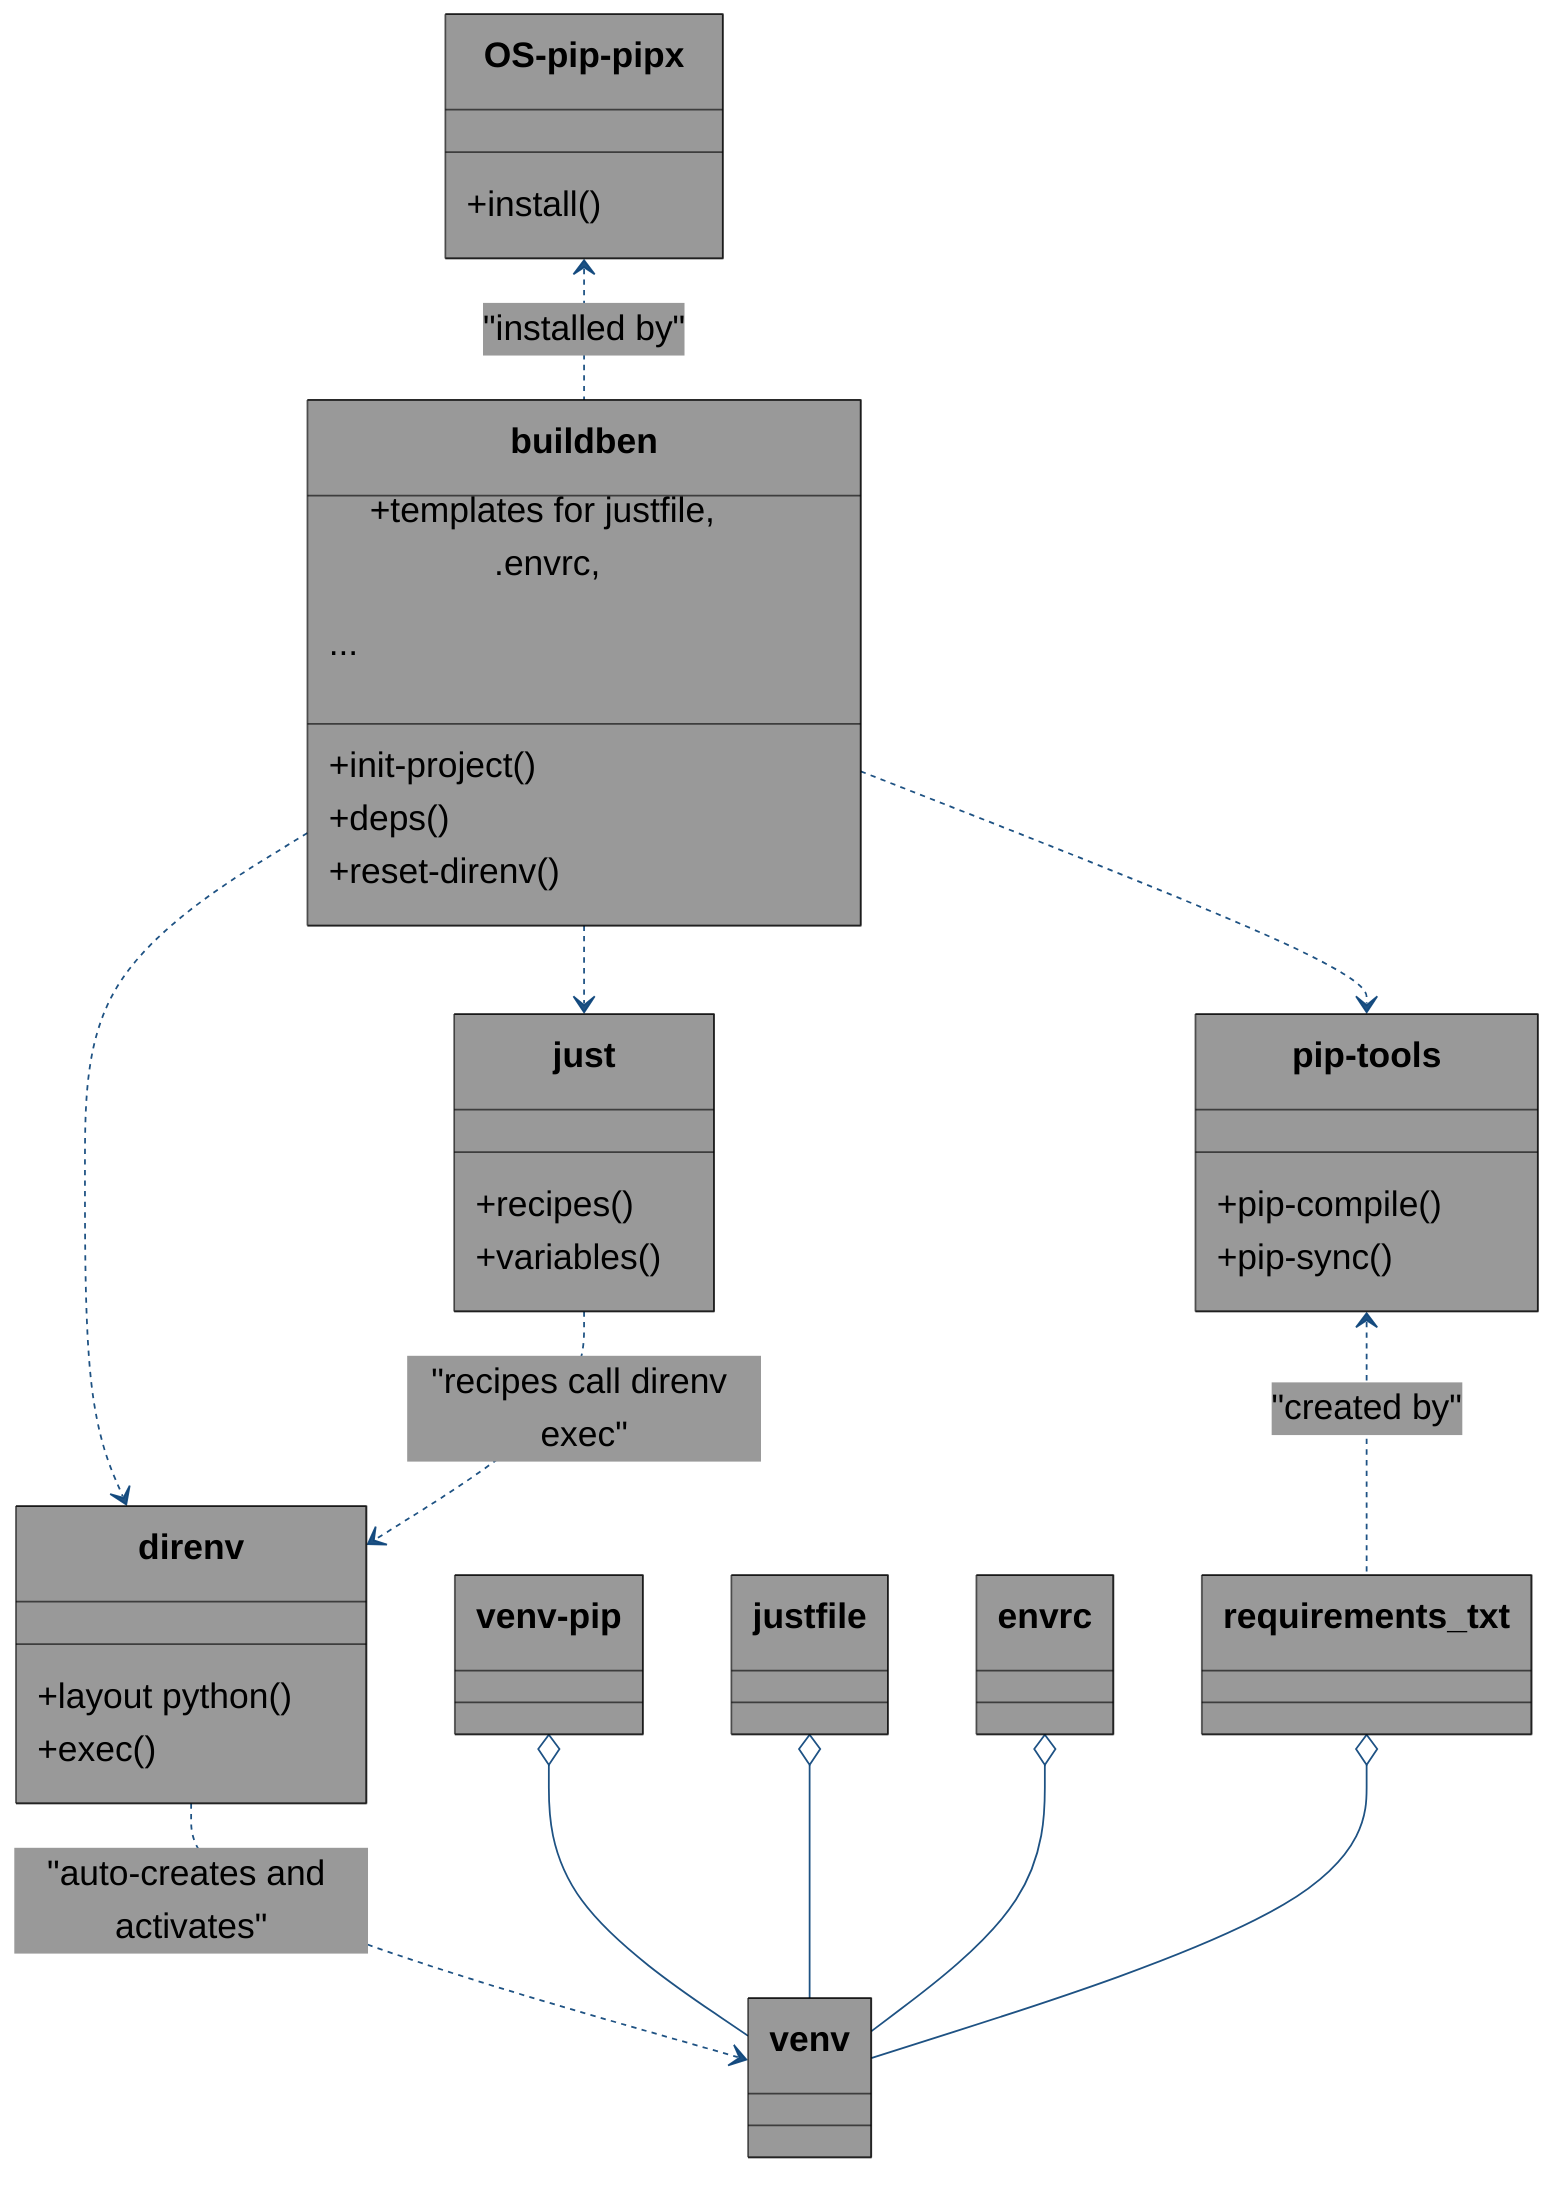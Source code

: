 ---
config:
    title: build-ben runtime helpers
    theme: base
    themeVariables:
        fontSize: 20px
        
        # Nodes
        primaryTextColor: "#000000"      # Black
        primaryColor: "#999999"          # Grey
        primaryBorderColor: "#00000099"  # Black transparent
        
        # Links
        lineColor: "#0e467bee"        # Dark Blue transparent
        secondaryColor: "#0e467b03"   # Dark Blue transparent
        
        # Subgraphs
        tertiaryTextColor: "#ffffff"  # White
        tertiaryColor: "#99999999"    # Grey transparent
        tertiaryBorderColor: "#00000000" # Fully transparent
---



classDiagram
    %% ───────────────────────────  Classes  ───────────────────────────
    
    class buildben{
        +templates for justfile, .envrc, 
        +init-project()
        +deps()
        +reset-direnv()
        ...
    }

    class direnv{
        +layout python()
        +exec()
    }

    class pip-tools{
        +pip-compile()
        +pip-sync()
    }

    class OS-pip-pipx{
        +install()

    }

    class just{
        +recipes()
        +variables()
    }
    
    class venv{
    }
    
    class venv-pip{
    }
    
    class justfile{
    }
    
    class envrc{
    }
    
    class requirements_txt{
    }

    %% ─────────────────────────── Relationships ───────────────────────
    
    %% ## Connections
    %% > Inheritance: "is-a", Empty arrow: <|--, Points towards the parent
    %% > Composition: "part-of", Filled diamond: --*, Points towards the whole
    %% > Aggregation: "used-by", Open diamond: --o, Points towards the user
    %% > Dependency: "depends-on", Dotted line: ..>, Points from the dependent to the supplier (supplier=dependency)
    
    %% BuildBen uses each helper
    OS-pip-pipx <.. buildben : "installed by"
    buildben ..> direnv : 
    direnv ..> venv : "auto-creates and activates"
    buildben ..> just : 
    buildben ..> pip-tools : 
    
    venv-pip o-- venv
    justfile o-- venv
    envrc o-- venv
    requirements_txt o-- venv
    
    pip-tools <.. requirements_txt : "created by"
    
    %% helpers depend on each other at run-time
    %% pip-tools ..> direnv : "runs inside venv"
    just ..> direnv : "recipes call direnv exec"
    %% OS-pip-pipx ..> pip-tools : "option B: python -m piptools"